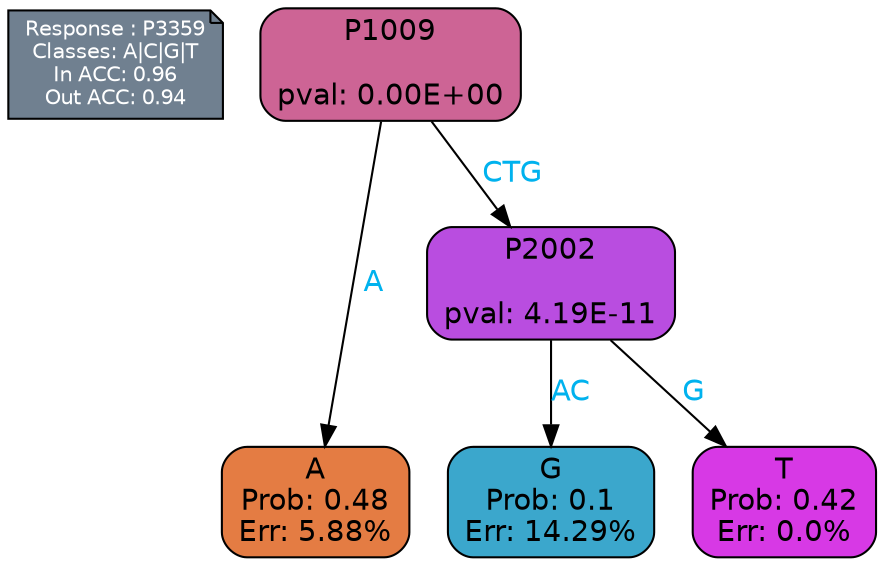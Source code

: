 digraph Tree {
node [shape=box, style="filled, rounded", color="black", fontname=helvetica] ;
graph [ranksep=equally, splines=polylines, bgcolor=transparent, dpi=600] ;
edge [fontname=helvetica] ;
LEGEND [label="Response : P3359
Classes: A|C|G|T
In ACC: 0.96
Out ACC: 0.94
",shape=note,align=left,style=filled,fillcolor="slategray",fontcolor="white",fontsize=10];1 [label="P1009

pval: 0.00E+00", fillcolor="#cd6495"] ;
2 [label="A
Prob: 0.48
Err: 5.88%", fillcolor="#e47c43"] ;
3 [label="P2002

pval: 4.19E-11", fillcolor="#b94de0"] ;
4 [label="G
Prob: 0.1
Err: 14.29%", fillcolor="#3ba7cc"] ;
5 [label="T
Prob: 0.42
Err: 0.0%", fillcolor="#d739e5"] ;
1 -> 2 [label="A",fontcolor=deepskyblue2] ;
1 -> 3 [label="CTG",fontcolor=deepskyblue2] ;
3 -> 4 [label="AC",fontcolor=deepskyblue2] ;
3 -> 5 [label="G",fontcolor=deepskyblue2] ;
{rank = same; 2;4;5;}{rank = same; LEGEND;1;}}